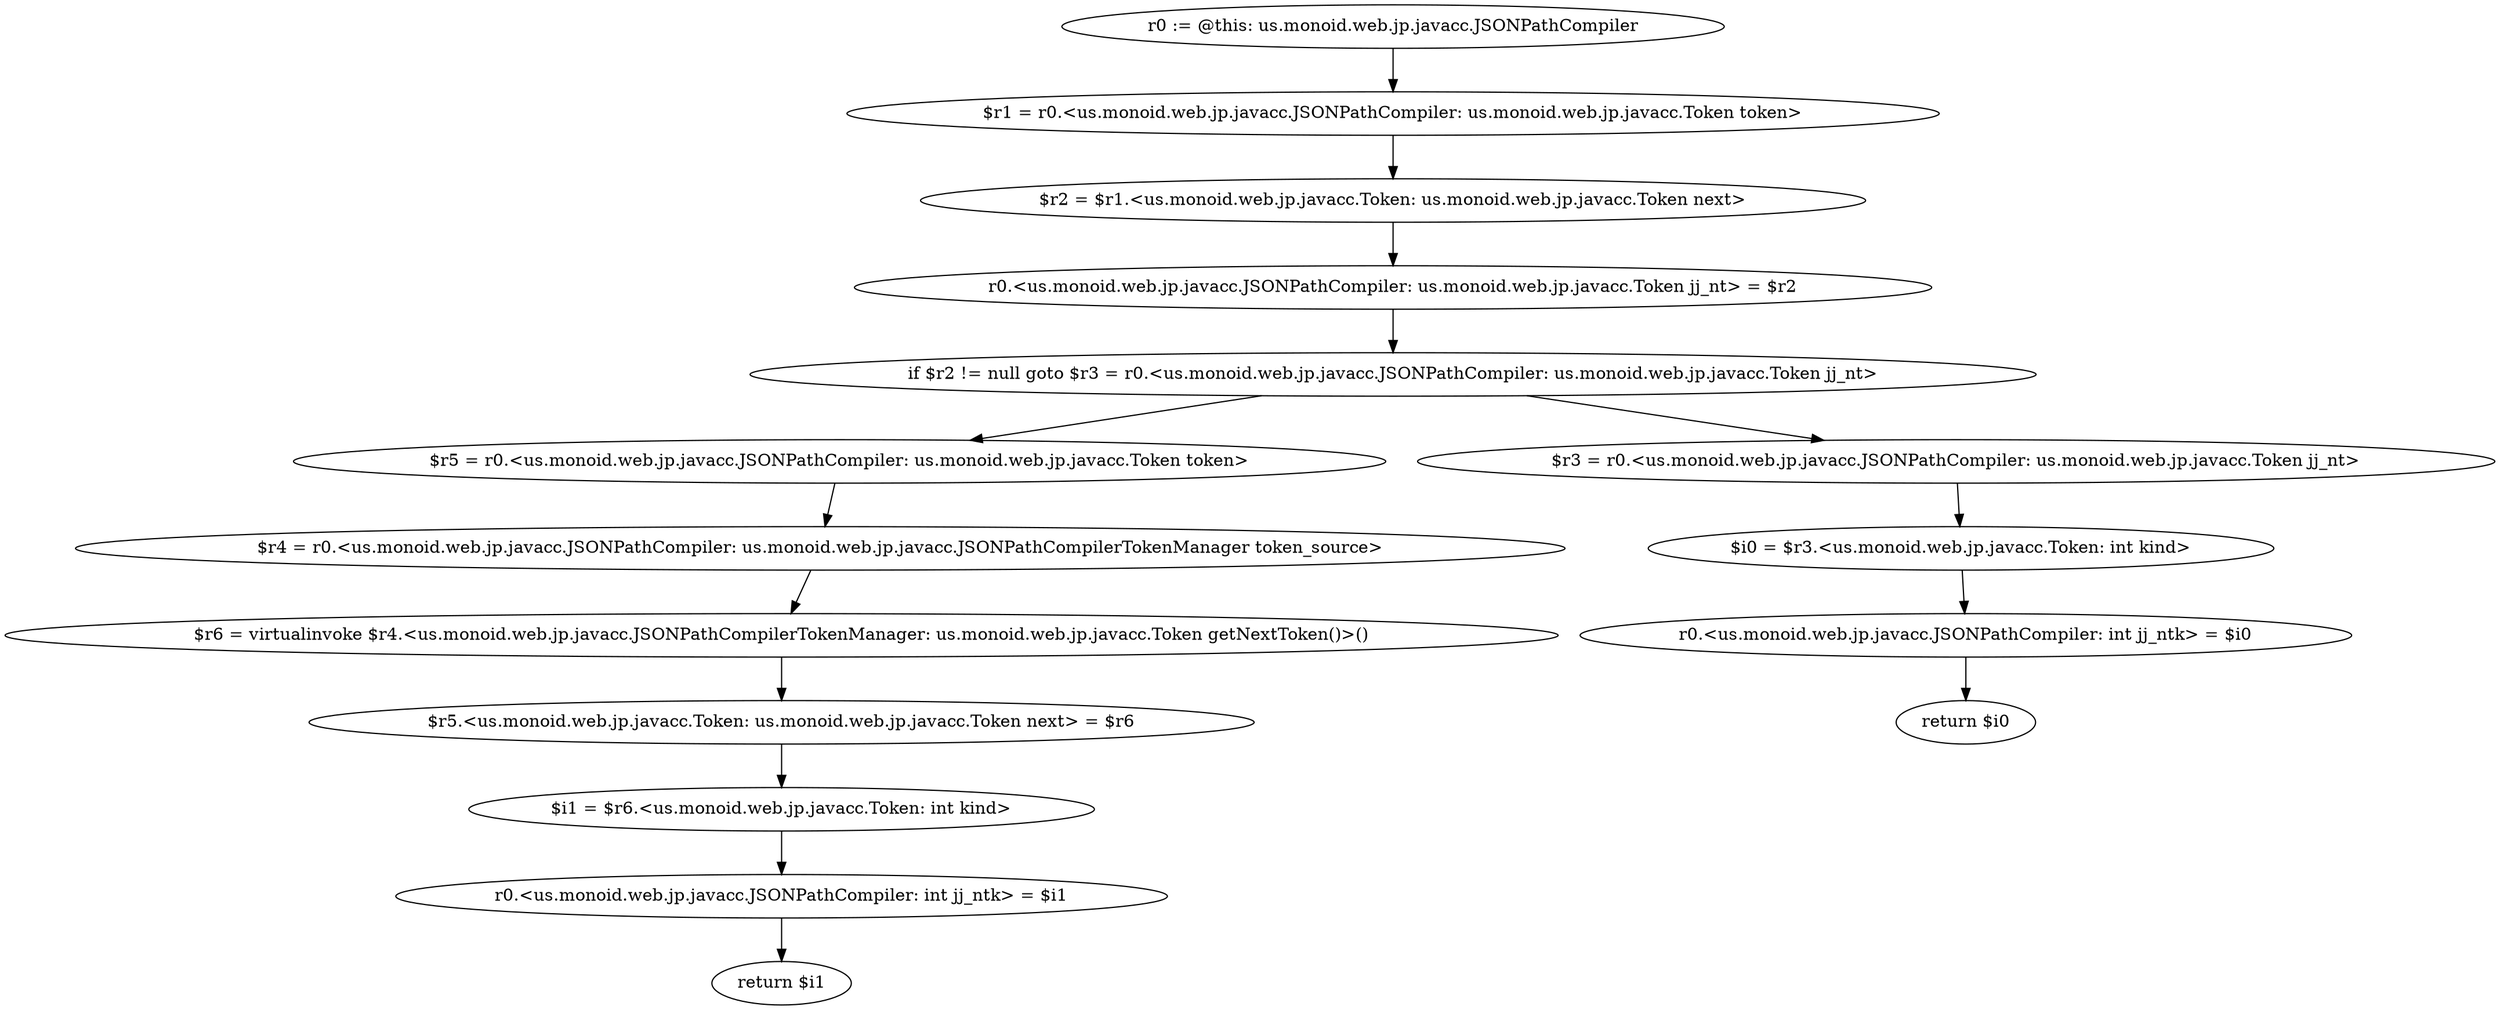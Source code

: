 digraph "unitGraph" {
    "r0 := @this: us.monoid.web.jp.javacc.JSONPathCompiler"
    "$r1 = r0.<us.monoid.web.jp.javacc.JSONPathCompiler: us.monoid.web.jp.javacc.Token token>"
    "$r2 = $r1.<us.monoid.web.jp.javacc.Token: us.monoid.web.jp.javacc.Token next>"
    "r0.<us.monoid.web.jp.javacc.JSONPathCompiler: us.monoid.web.jp.javacc.Token jj_nt> = $r2"
    "if $r2 != null goto $r3 = r0.<us.monoid.web.jp.javacc.JSONPathCompiler: us.monoid.web.jp.javacc.Token jj_nt>"
    "$r5 = r0.<us.monoid.web.jp.javacc.JSONPathCompiler: us.monoid.web.jp.javacc.Token token>"
    "$r4 = r0.<us.monoid.web.jp.javacc.JSONPathCompiler: us.monoid.web.jp.javacc.JSONPathCompilerTokenManager token_source>"
    "$r6 = virtualinvoke $r4.<us.monoid.web.jp.javacc.JSONPathCompilerTokenManager: us.monoid.web.jp.javacc.Token getNextToken()>()"
    "$r5.<us.monoid.web.jp.javacc.Token: us.monoid.web.jp.javacc.Token next> = $r6"
    "$i1 = $r6.<us.monoid.web.jp.javacc.Token: int kind>"
    "r0.<us.monoid.web.jp.javacc.JSONPathCompiler: int jj_ntk> = $i1"
    "return $i1"
    "$r3 = r0.<us.monoid.web.jp.javacc.JSONPathCompiler: us.monoid.web.jp.javacc.Token jj_nt>"
    "$i0 = $r3.<us.monoid.web.jp.javacc.Token: int kind>"
    "r0.<us.monoid.web.jp.javacc.JSONPathCompiler: int jj_ntk> = $i0"
    "return $i0"
    "r0 := @this: us.monoid.web.jp.javacc.JSONPathCompiler"->"$r1 = r0.<us.monoid.web.jp.javacc.JSONPathCompiler: us.monoid.web.jp.javacc.Token token>";
    "$r1 = r0.<us.monoid.web.jp.javacc.JSONPathCompiler: us.monoid.web.jp.javacc.Token token>"->"$r2 = $r1.<us.monoid.web.jp.javacc.Token: us.monoid.web.jp.javacc.Token next>";
    "$r2 = $r1.<us.monoid.web.jp.javacc.Token: us.monoid.web.jp.javacc.Token next>"->"r0.<us.monoid.web.jp.javacc.JSONPathCompiler: us.monoid.web.jp.javacc.Token jj_nt> = $r2";
    "r0.<us.monoid.web.jp.javacc.JSONPathCompiler: us.monoid.web.jp.javacc.Token jj_nt> = $r2"->"if $r2 != null goto $r3 = r0.<us.monoid.web.jp.javacc.JSONPathCompiler: us.monoid.web.jp.javacc.Token jj_nt>";
    "if $r2 != null goto $r3 = r0.<us.monoid.web.jp.javacc.JSONPathCompiler: us.monoid.web.jp.javacc.Token jj_nt>"->"$r5 = r0.<us.monoid.web.jp.javacc.JSONPathCompiler: us.monoid.web.jp.javacc.Token token>";
    "if $r2 != null goto $r3 = r0.<us.monoid.web.jp.javacc.JSONPathCompiler: us.monoid.web.jp.javacc.Token jj_nt>"->"$r3 = r0.<us.monoid.web.jp.javacc.JSONPathCompiler: us.monoid.web.jp.javacc.Token jj_nt>";
    "$r5 = r0.<us.monoid.web.jp.javacc.JSONPathCompiler: us.monoid.web.jp.javacc.Token token>"->"$r4 = r0.<us.monoid.web.jp.javacc.JSONPathCompiler: us.monoid.web.jp.javacc.JSONPathCompilerTokenManager token_source>";
    "$r4 = r0.<us.monoid.web.jp.javacc.JSONPathCompiler: us.monoid.web.jp.javacc.JSONPathCompilerTokenManager token_source>"->"$r6 = virtualinvoke $r4.<us.monoid.web.jp.javacc.JSONPathCompilerTokenManager: us.monoid.web.jp.javacc.Token getNextToken()>()";
    "$r6 = virtualinvoke $r4.<us.monoid.web.jp.javacc.JSONPathCompilerTokenManager: us.monoid.web.jp.javacc.Token getNextToken()>()"->"$r5.<us.monoid.web.jp.javacc.Token: us.monoid.web.jp.javacc.Token next> = $r6";
    "$r5.<us.monoid.web.jp.javacc.Token: us.monoid.web.jp.javacc.Token next> = $r6"->"$i1 = $r6.<us.monoid.web.jp.javacc.Token: int kind>";
    "$i1 = $r6.<us.monoid.web.jp.javacc.Token: int kind>"->"r0.<us.monoid.web.jp.javacc.JSONPathCompiler: int jj_ntk> = $i1";
    "r0.<us.monoid.web.jp.javacc.JSONPathCompiler: int jj_ntk> = $i1"->"return $i1";
    "$r3 = r0.<us.monoid.web.jp.javacc.JSONPathCompiler: us.monoid.web.jp.javacc.Token jj_nt>"->"$i0 = $r3.<us.monoid.web.jp.javacc.Token: int kind>";
    "$i0 = $r3.<us.monoid.web.jp.javacc.Token: int kind>"->"r0.<us.monoid.web.jp.javacc.JSONPathCompiler: int jj_ntk> = $i0";
    "r0.<us.monoid.web.jp.javacc.JSONPathCompiler: int jj_ntk> = $i0"->"return $i0";
}
